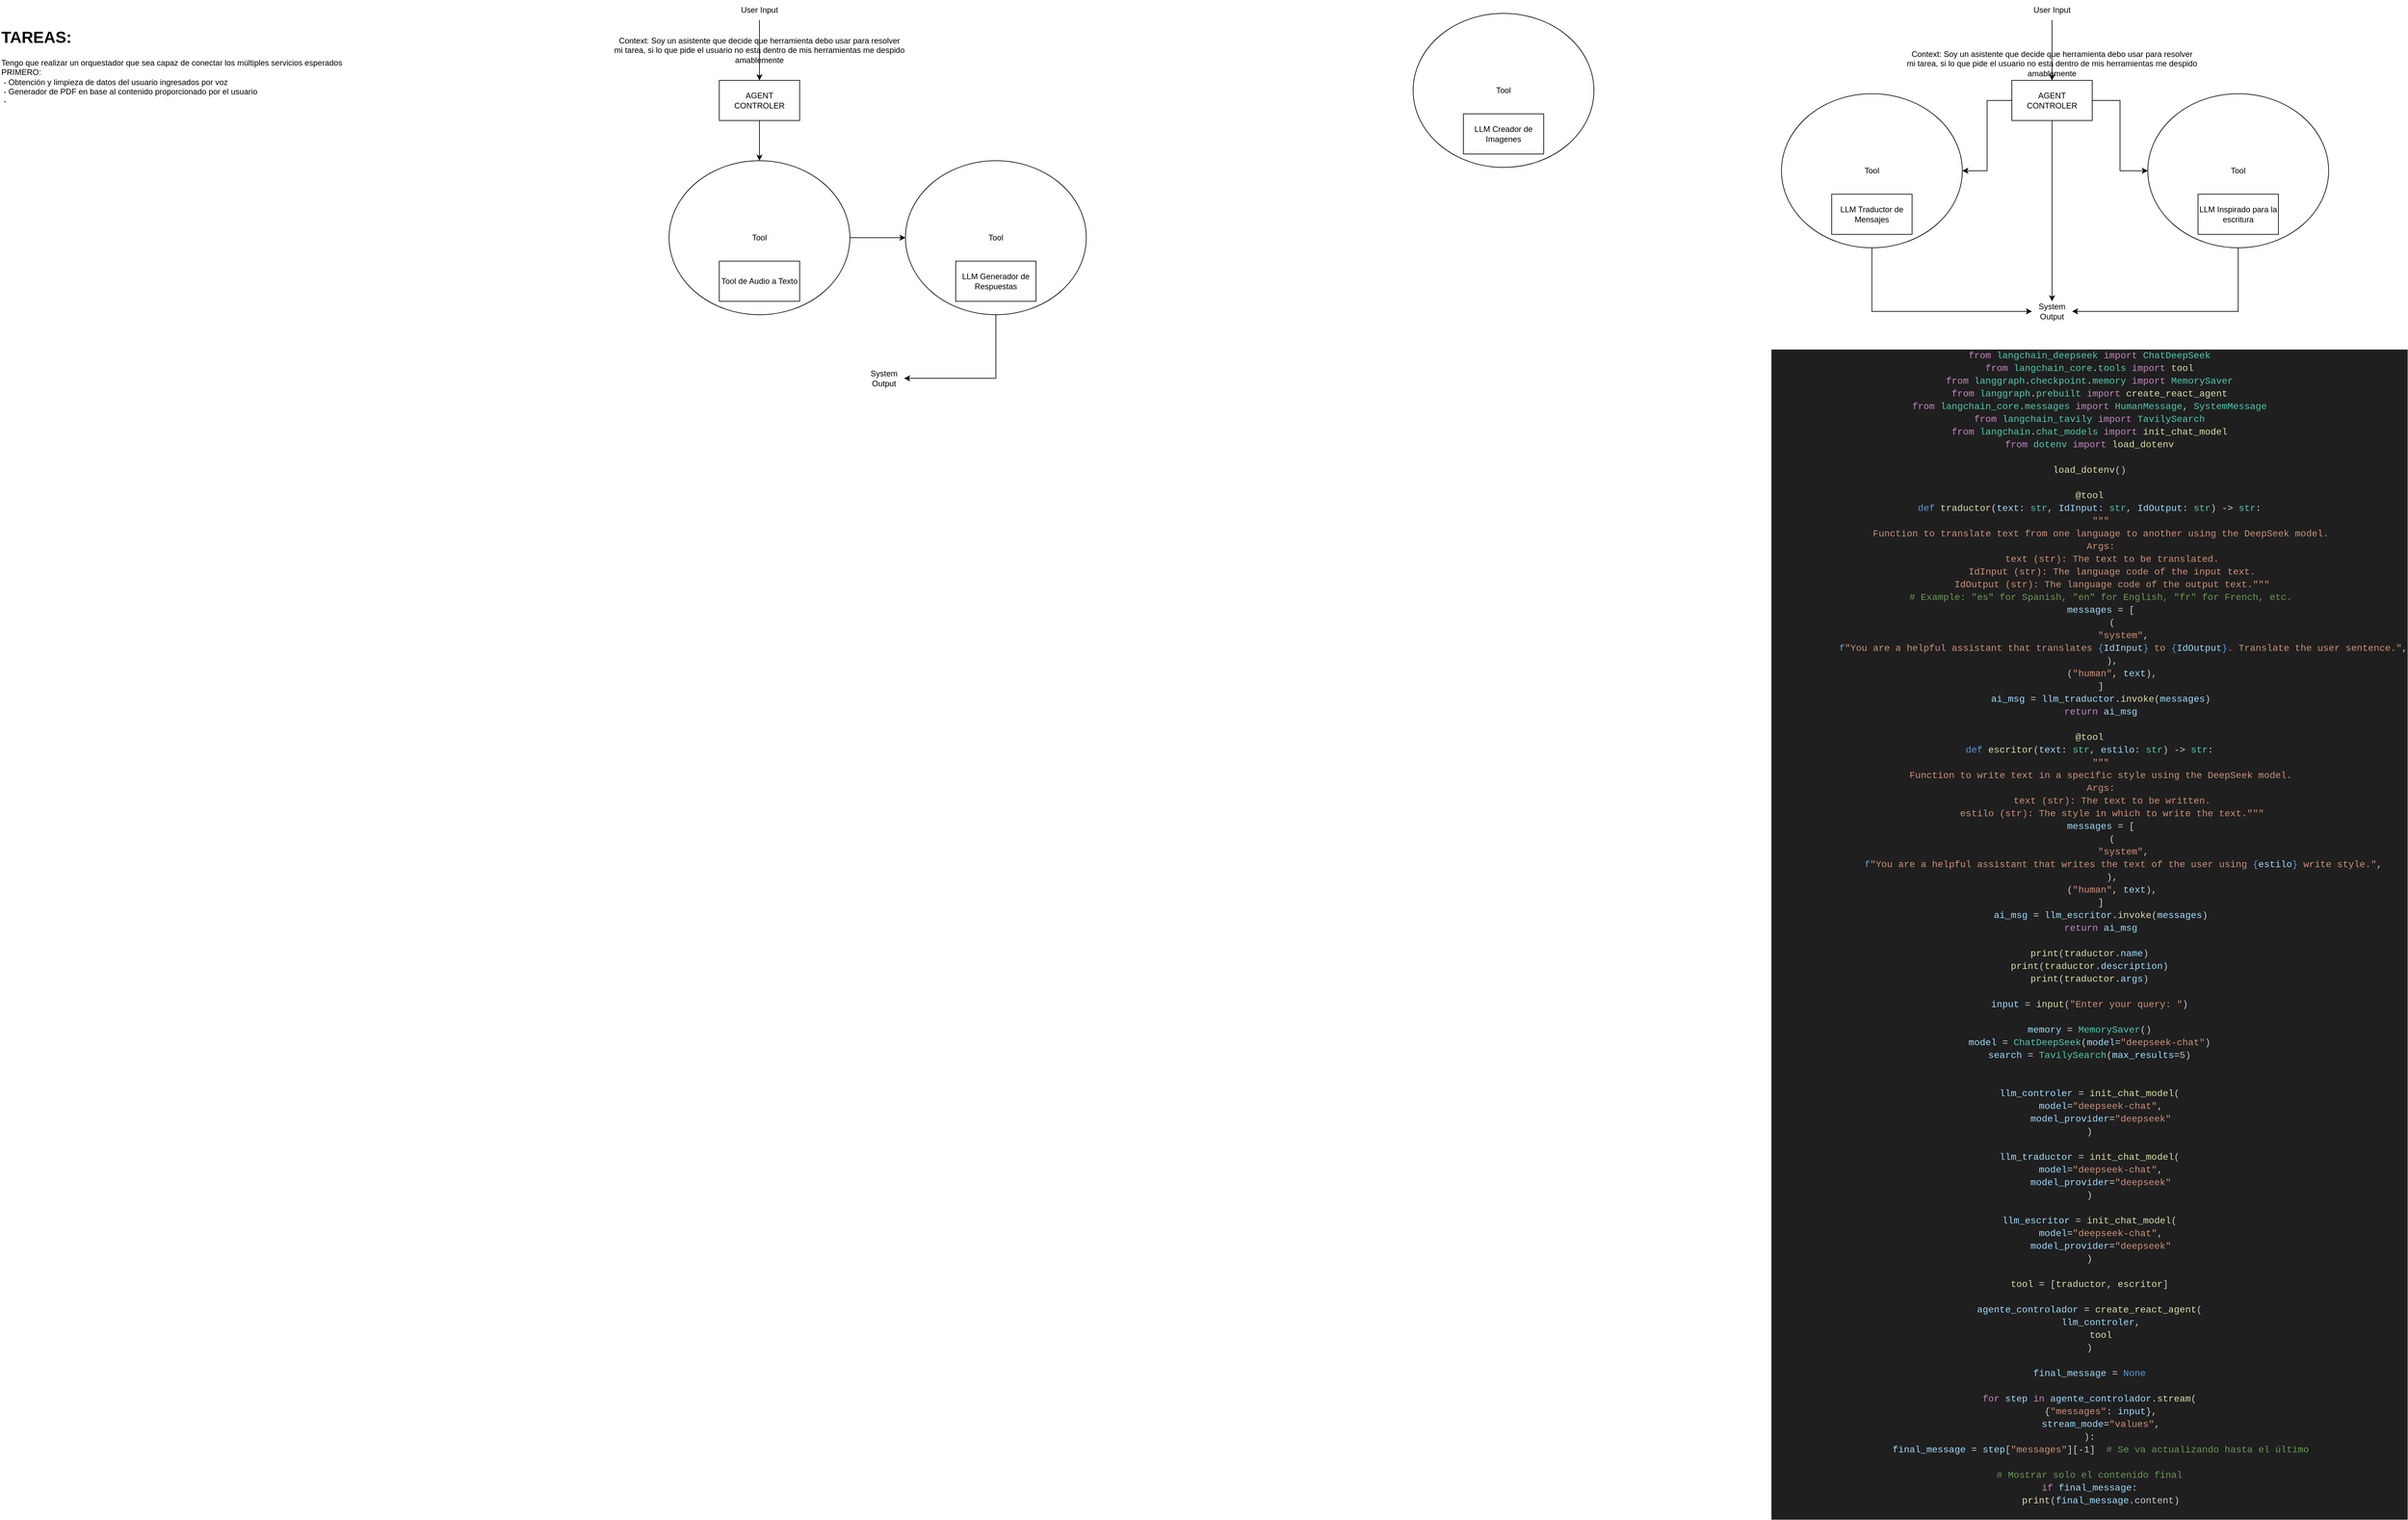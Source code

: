 <mxfile version="26.2.14">
  <diagram name="Página-1" id="Xl_RMS82KrNhimsaXNw5">
    <mxGraphModel grid="1" page="1" gridSize="10" guides="1" tooltips="1" connect="1" arrows="1" fold="1" pageScale="1" pageWidth="827" pageHeight="1169" math="0" shadow="0">
      <root>
        <mxCell id="0" />
        <mxCell id="1" parent="0" />
        <mxCell id="inplF4KOGDcPUROx0T9H-12" style="edgeStyle=orthogonalEdgeStyle;rounded=0;orthogonalLoop=1;jettySize=auto;html=1;" edge="1" parent="1" source="inplF4KOGDcPUROx0T9H-1" target="inplF4KOGDcPUROx0T9H-3">
          <mxGeometry relative="1" as="geometry" />
        </mxCell>
        <mxCell id="inplF4KOGDcPUROx0T9H-13" style="edgeStyle=orthogonalEdgeStyle;rounded=0;orthogonalLoop=1;jettySize=auto;html=1;entryX=0;entryY=0.5;entryDx=0;entryDy=0;" edge="1" parent="1" source="inplF4KOGDcPUROx0T9H-1" target="inplF4KOGDcPUROx0T9H-4">
          <mxGeometry relative="1" as="geometry" />
        </mxCell>
        <mxCell id="inplF4KOGDcPUROx0T9H-17" style="edgeStyle=orthogonalEdgeStyle;rounded=0;orthogonalLoop=1;jettySize=auto;html=1;entryX=0.5;entryY=0;entryDx=0;entryDy=0;" edge="1" parent="1" source="inplF4KOGDcPUROx0T9H-1" target="inplF4KOGDcPUROx0T9H-14">
          <mxGeometry relative="1" as="geometry" />
        </mxCell>
        <mxCell id="inplF4KOGDcPUROx0T9H-1" value="AGENT CONTROLER" style="rounded=0;whiteSpace=wrap;html=1;" vertex="1" parent="1">
          <mxGeometry x="354" y="160" width="120" height="60" as="geometry" />
        </mxCell>
        <mxCell id="inplF4KOGDcPUROx0T9H-15" style="edgeStyle=orthogonalEdgeStyle;rounded=0;orthogonalLoop=1;jettySize=auto;html=1;entryX=0;entryY=0.5;entryDx=0;entryDy=0;exitX=0.5;exitY=1;exitDx=0;exitDy=0;" edge="1" parent="1" source="inplF4KOGDcPUROx0T9H-3" target="inplF4KOGDcPUROx0T9H-14">
          <mxGeometry relative="1" as="geometry" />
        </mxCell>
        <mxCell id="inplF4KOGDcPUROx0T9H-3" value="Tool" style="ellipse;whiteSpace=wrap;html=1;" vertex="1" parent="1">
          <mxGeometry x="10" y="180" width="270" height="230" as="geometry" />
        </mxCell>
        <mxCell id="inplF4KOGDcPUROx0T9H-16" style="edgeStyle=orthogonalEdgeStyle;rounded=0;orthogonalLoop=1;jettySize=auto;html=1;entryX=1;entryY=0.5;entryDx=0;entryDy=0;exitX=0.5;exitY=1;exitDx=0;exitDy=0;" edge="1" parent="1" source="inplF4KOGDcPUROx0T9H-4" target="inplF4KOGDcPUROx0T9H-14">
          <mxGeometry relative="1" as="geometry" />
        </mxCell>
        <mxCell id="inplF4KOGDcPUROx0T9H-4" value="Tool" style="ellipse;whiteSpace=wrap;html=1;" vertex="1" parent="1">
          <mxGeometry x="557" y="180" width="270" height="230" as="geometry" />
        </mxCell>
        <mxCell id="inplF4KOGDcPUROx0T9H-5" value="LLM Traductor de Mensajes" style="rounded=0;whiteSpace=wrap;html=1;" vertex="1" parent="1">
          <mxGeometry x="85" y="330" width="120" height="60" as="geometry" />
        </mxCell>
        <mxCell id="inplF4KOGDcPUROx0T9H-9" value="LLM Inspirado para la escritura" style="rounded=0;whiteSpace=wrap;html=1;" vertex="1" parent="1">
          <mxGeometry x="632" y="330" width="120" height="60" as="geometry" />
        </mxCell>
        <mxCell id="inplF4KOGDcPUROx0T9H-11" style="edgeStyle=orthogonalEdgeStyle;rounded=0;orthogonalLoop=1;jettySize=auto;html=1;" edge="1" parent="1" source="inplF4KOGDcPUROx0T9H-10" target="inplF4KOGDcPUROx0T9H-1">
          <mxGeometry relative="1" as="geometry" />
        </mxCell>
        <mxCell id="inplF4KOGDcPUROx0T9H-10" value="User Input" style="text;html=1;align=center;verticalAlign=middle;whiteSpace=wrap;rounded=0;" vertex="1" parent="1">
          <mxGeometry x="384" y="40" width="60" height="30" as="geometry" />
        </mxCell>
        <mxCell id="inplF4KOGDcPUROx0T9H-14" value="System Output" style="text;html=1;align=center;verticalAlign=middle;whiteSpace=wrap;rounded=0;" vertex="1" parent="1">
          <mxGeometry x="384" y="490" width="60" height="30" as="geometry" />
        </mxCell>
        <mxCell id="inplF4KOGDcPUROx0T9H-18" value="Context: Soy un asistente que decide que herramienta debo usar para resolver mi tarea, si lo que pide el usuario no esta dentro de mis herramientas me despido amablemente" style="text;html=1;align=center;verticalAlign=middle;whiteSpace=wrap;rounded=0;" vertex="1" parent="1">
          <mxGeometry x="196" y="120" width="436" height="30" as="geometry" />
        </mxCell>
        <mxCell id="VUc-xPDgjk1OxAHQRzHZ-1" value="&lt;div style=&quot;color: rgb(204, 204, 204); background-color: rgb(31, 31, 31); font-family: Consolas, &amp;quot;Courier New&amp;quot;, monospace; font-size: 14px; line-height: 19px; white-space: pre;&quot;&gt;&lt;div&gt;&lt;span style=&quot;color: #c586c0;&quot;&gt;from&lt;/span&gt; &lt;span style=&quot;color: #4ec9b0;&quot;&gt;langchain_deepseek&lt;/span&gt; &lt;span style=&quot;color: #c586c0;&quot;&gt;import&lt;/span&gt; &lt;span style=&quot;color: #4ec9b0;&quot;&gt;ChatDeepSeek&lt;/span&gt;&lt;/div&gt;&lt;div&gt;&lt;span style=&quot;color: #c586c0;&quot;&gt;from&lt;/span&gt; &lt;span style=&quot;color: #4ec9b0;&quot;&gt;langchain_core&lt;/span&gt;.&lt;span style=&quot;color: #4ec9b0;&quot;&gt;tools&lt;/span&gt; &lt;span style=&quot;color: #c586c0;&quot;&gt;import&lt;/span&gt; &lt;span style=&quot;color: #dcdcaa;&quot;&gt;tool&lt;/span&gt;&lt;/div&gt;&lt;div&gt;&lt;span style=&quot;color: #c586c0;&quot;&gt;from&lt;/span&gt; &lt;span style=&quot;color: #4ec9b0;&quot;&gt;langgraph&lt;/span&gt;.&lt;span style=&quot;color: #4ec9b0;&quot;&gt;checkpoint&lt;/span&gt;.&lt;span style=&quot;color: #4ec9b0;&quot;&gt;memory&lt;/span&gt; &lt;span style=&quot;color: #c586c0;&quot;&gt;import&lt;/span&gt; &lt;span style=&quot;color: #4ec9b0;&quot;&gt;MemorySaver&lt;/span&gt;&lt;/div&gt;&lt;div&gt;&lt;span style=&quot;color: #c586c0;&quot;&gt;from&lt;/span&gt; &lt;span style=&quot;color: #4ec9b0;&quot;&gt;langgraph&lt;/span&gt;.&lt;span style=&quot;color: #4ec9b0;&quot;&gt;prebuilt&lt;/span&gt; &lt;span style=&quot;color: #c586c0;&quot;&gt;import&lt;/span&gt; &lt;span style=&quot;color: #dcdcaa;&quot;&gt;create_react_agent&lt;/span&gt;&lt;/div&gt;&lt;div&gt;&lt;span style=&quot;color: #c586c0;&quot;&gt;from&lt;/span&gt; &lt;span style=&quot;color: #4ec9b0;&quot;&gt;langchain_core&lt;/span&gt;.&lt;span style=&quot;color: #4ec9b0;&quot;&gt;messages&lt;/span&gt; &lt;span style=&quot;color: #c586c0;&quot;&gt;import&lt;/span&gt; &lt;span style=&quot;color: #4ec9b0;&quot;&gt;HumanMessage&lt;/span&gt;, &lt;span style=&quot;color: #4ec9b0;&quot;&gt;SystemMessage&lt;/span&gt;&lt;/div&gt;&lt;div&gt;&lt;span style=&quot;color: #c586c0;&quot;&gt;from&lt;/span&gt; &lt;span style=&quot;color: #4ec9b0;&quot;&gt;langchain_tavily&lt;/span&gt; &lt;span style=&quot;color: #c586c0;&quot;&gt;import&lt;/span&gt; &lt;span style=&quot;color: #4ec9b0;&quot;&gt;TavilySearch&lt;/span&gt;&lt;/div&gt;&lt;div&gt;&lt;span style=&quot;color: #c586c0;&quot;&gt;from&lt;/span&gt; &lt;span style=&quot;color: #4ec9b0;&quot;&gt;langchain&lt;/span&gt;.&lt;span style=&quot;color: #4ec9b0;&quot;&gt;chat_models&lt;/span&gt; &lt;span style=&quot;color: #c586c0;&quot;&gt;import&lt;/span&gt; &lt;span style=&quot;color: #dcdcaa;&quot;&gt;init_chat_model&lt;/span&gt;&lt;/div&gt;&lt;div&gt;&lt;span style=&quot;color: #c586c0;&quot;&gt;from&lt;/span&gt; &lt;span style=&quot;color: #4ec9b0;&quot;&gt;dotenv&lt;/span&gt; &lt;span style=&quot;color: #c586c0;&quot;&gt;import&lt;/span&gt; &lt;span style=&quot;color: #dcdcaa;&quot;&gt;load_dotenv&lt;/span&gt;&lt;/div&gt;&lt;br&gt;&lt;div&gt;&lt;span style=&quot;color: #dcdcaa;&quot;&gt;load_dotenv&lt;/span&gt;()&lt;/div&gt;&lt;br&gt;&lt;div&gt;&lt;span style=&quot;color: #dcdcaa;&quot;&gt;@&lt;/span&gt;&lt;span style=&quot;color: #dcdcaa;&quot;&gt;tool&lt;/span&gt;&lt;/div&gt;&lt;div&gt;&lt;span style=&quot;color: #569cd6;&quot;&gt;def&lt;/span&gt; &lt;span style=&quot;color: #dcdcaa;&quot;&gt;traductor&lt;/span&gt;(&lt;span style=&quot;color: #9cdcfe;&quot;&gt;text&lt;/span&gt;: &lt;span style=&quot;color: #4ec9b0;&quot;&gt;str&lt;/span&gt;, &lt;span style=&quot;color: #9cdcfe;&quot;&gt;IdInput&lt;/span&gt;: &lt;span style=&quot;color: #4ec9b0;&quot;&gt;str&lt;/span&gt;, &lt;span style=&quot;color: #9cdcfe;&quot;&gt;IdOutput&lt;/span&gt;: &lt;span style=&quot;color: #4ec9b0;&quot;&gt;str&lt;/span&gt;) -&amp;gt; &lt;span style=&quot;color: #4ec9b0;&quot;&gt;str&lt;/span&gt;:&lt;/div&gt;&lt;div&gt;&amp;nbsp; &amp;nbsp; &lt;span style=&quot;color: #ce9178;&quot;&gt;&quot;&quot;&quot;&lt;/span&gt;&lt;/div&gt;&lt;div&gt;&lt;span style=&quot;color: #ce9178;&quot;&gt;&amp;nbsp; &amp;nbsp; Function to translate text from one language to another using the DeepSeek model.&lt;/span&gt;&lt;/div&gt;&lt;div&gt;&lt;span style=&quot;color: #ce9178;&quot;&gt;&amp;nbsp; &amp;nbsp; Args:&lt;/span&gt;&lt;/div&gt;&lt;div&gt;&lt;span style=&quot;color: #ce9178;&quot;&gt;&amp;nbsp; &amp;nbsp; &amp;nbsp; &amp;nbsp; text (str): The text to be translated.&lt;/span&gt;&lt;/div&gt;&lt;div&gt;&lt;span style=&quot;color: #ce9178;&quot;&gt;&amp;nbsp; &amp;nbsp; &amp;nbsp; &amp;nbsp; IdInput (str): The language code of the input text.&lt;/span&gt;&lt;/div&gt;&lt;div&gt;&lt;span style=&quot;color: #ce9178;&quot;&gt;&amp;nbsp; &amp;nbsp; &amp;nbsp; &amp;nbsp; IdOutput (str): The language code of the output text.&quot;&quot;&quot;&lt;/span&gt;&lt;/div&gt;&lt;div&gt;&amp;nbsp; &amp;nbsp; &lt;span style=&quot;color: #6a9955;&quot;&gt;# Example: &quot;es&quot; for Spanish, &quot;en&quot; for English, &quot;fr&quot; for French, etc.&lt;/span&gt;&lt;/div&gt;&lt;div&gt;&amp;nbsp; &amp;nbsp; &lt;span style=&quot;color: #9cdcfe;&quot;&gt;messages&lt;/span&gt; &lt;span style=&quot;color: #d4d4d4;&quot;&gt;=&lt;/span&gt; [&lt;/div&gt;&lt;div&gt;&amp;nbsp; &amp;nbsp; &amp;nbsp; &amp;nbsp; (&lt;/div&gt;&lt;div&gt;&amp;nbsp; &amp;nbsp; &amp;nbsp; &amp;nbsp; &amp;nbsp; &amp;nbsp; &lt;span style=&quot;color: #ce9178;&quot;&gt;&quot;system&quot;&lt;/span&gt;,&lt;/div&gt;&lt;div&gt;&amp;nbsp; &amp;nbsp; &amp;nbsp; &amp;nbsp; &amp;nbsp; &amp;nbsp; &lt;span style=&quot;color: #569cd6;&quot;&gt;f&lt;/span&gt;&lt;span style=&quot;color: #ce9178;&quot;&gt;&quot;You are a helpful assistant that translates &lt;/span&gt;&lt;span style=&quot;color: #569cd6;&quot;&gt;{&lt;/span&gt;&lt;span style=&quot;color: #9cdcfe;&quot;&gt;IdInput&lt;/span&gt;&lt;span style=&quot;color: #569cd6;&quot;&gt;}&lt;/span&gt;&lt;span style=&quot;color: #ce9178;&quot;&gt; to &lt;/span&gt;&lt;span style=&quot;color: #569cd6;&quot;&gt;{&lt;/span&gt;&lt;span style=&quot;color: #9cdcfe;&quot;&gt;IdOutput&lt;/span&gt;&lt;span style=&quot;color: #569cd6;&quot;&gt;}&lt;/span&gt;&lt;span style=&quot;color: #ce9178;&quot;&gt;. Translate the user sentence.&quot;&lt;/span&gt;,&lt;/div&gt;&lt;div&gt;&amp;nbsp; &amp;nbsp; &amp;nbsp; &amp;nbsp; ),&lt;/div&gt;&lt;div&gt;&amp;nbsp; &amp;nbsp; &amp;nbsp; &amp;nbsp; (&lt;span style=&quot;color: #ce9178;&quot;&gt;&quot;human&quot;&lt;/span&gt;, &lt;span style=&quot;color: #9cdcfe;&quot;&gt;text&lt;/span&gt;),&lt;/div&gt;&lt;div&gt;&amp;nbsp; &amp;nbsp; ]&lt;/div&gt;&lt;div&gt;&amp;nbsp; &amp;nbsp; &lt;span style=&quot;color: #9cdcfe;&quot;&gt;ai_msg&lt;/span&gt; &lt;span style=&quot;color: #d4d4d4;&quot;&gt;=&lt;/span&gt; &lt;span style=&quot;color: #9cdcfe;&quot;&gt;llm_traductor&lt;/span&gt;.&lt;span style=&quot;color: #dcdcaa;&quot;&gt;invoke&lt;/span&gt;(&lt;span style=&quot;color: #9cdcfe;&quot;&gt;messages&lt;/span&gt;)&lt;/div&gt;&lt;div&gt;&amp;nbsp; &amp;nbsp; &lt;span style=&quot;color: #c586c0;&quot;&gt;return&lt;/span&gt; &lt;span style=&quot;color: #9cdcfe;&quot;&gt;ai_msg&lt;/span&gt;&lt;/div&gt;&lt;br&gt;&lt;div&gt;&lt;span style=&quot;color: #dcdcaa;&quot;&gt;@&lt;/span&gt;&lt;span style=&quot;color: #dcdcaa;&quot;&gt;tool&lt;/span&gt;&lt;/div&gt;&lt;div&gt;&lt;span style=&quot;color: #569cd6;&quot;&gt;def&lt;/span&gt; &lt;span style=&quot;color: #dcdcaa;&quot;&gt;escritor&lt;/span&gt;(&lt;span style=&quot;color: #9cdcfe;&quot;&gt;text&lt;/span&gt;: &lt;span style=&quot;color: #4ec9b0;&quot;&gt;str&lt;/span&gt;, &lt;span style=&quot;color: #9cdcfe;&quot;&gt;estilo&lt;/span&gt;: &lt;span style=&quot;color: #4ec9b0;&quot;&gt;str&lt;/span&gt;) -&amp;gt; &lt;span style=&quot;color: #4ec9b0;&quot;&gt;str&lt;/span&gt;:&lt;/div&gt;&lt;div&gt;&amp;nbsp; &amp;nbsp; &lt;span style=&quot;color: #ce9178;&quot;&gt;&quot;&quot;&quot;&lt;/span&gt;&lt;/div&gt;&lt;div&gt;&lt;span style=&quot;color: #ce9178;&quot;&gt;&amp;nbsp; &amp;nbsp; Function to write text in a specific style using the DeepSeek model.&lt;/span&gt;&lt;/div&gt;&lt;div&gt;&lt;span style=&quot;color: #ce9178;&quot;&gt;&amp;nbsp; &amp;nbsp; Args:&lt;/span&gt;&lt;/div&gt;&lt;div&gt;&lt;span style=&quot;color: #ce9178;&quot;&gt;&amp;nbsp; &amp;nbsp; &amp;nbsp; &amp;nbsp; text (str): The text to be written.&lt;/span&gt;&lt;/div&gt;&lt;div&gt;&lt;span style=&quot;color: #ce9178;&quot;&gt;&amp;nbsp; &amp;nbsp; &amp;nbsp; &amp;nbsp; estilo (str): The style in which to write the text.&quot;&quot;&quot;&lt;/span&gt;&lt;/div&gt;&lt;div&gt;&amp;nbsp; &amp;nbsp; &lt;span style=&quot;color: #9cdcfe;&quot;&gt;messages&lt;/span&gt; &lt;span style=&quot;color: #d4d4d4;&quot;&gt;=&lt;/span&gt; [&lt;/div&gt;&lt;div&gt;&amp;nbsp; &amp;nbsp; &amp;nbsp; &amp;nbsp; (&lt;/div&gt;&lt;div&gt;&amp;nbsp; &amp;nbsp; &amp;nbsp; &amp;nbsp; &amp;nbsp; &amp;nbsp; &lt;span style=&quot;color: #ce9178;&quot;&gt;&quot;system&quot;&lt;/span&gt;,&lt;/div&gt;&lt;div&gt;&amp;nbsp; &amp;nbsp; &amp;nbsp; &amp;nbsp; &amp;nbsp; &amp;nbsp; &lt;span style=&quot;color: #569cd6;&quot;&gt;f&lt;/span&gt;&lt;span style=&quot;color: #ce9178;&quot;&gt;&quot;You are a helpful assistant that writes the text of the user using &lt;/span&gt;&lt;span style=&quot;color: #569cd6;&quot;&gt;{&lt;/span&gt;&lt;span style=&quot;color: #9cdcfe;&quot;&gt;estilo&lt;/span&gt;&lt;span style=&quot;color: #569cd6;&quot;&gt;}&lt;/span&gt;&lt;span style=&quot;color: #ce9178;&quot;&gt; write style.&quot;&lt;/span&gt;,&lt;/div&gt;&lt;div&gt;&amp;nbsp; &amp;nbsp; &amp;nbsp; &amp;nbsp; ),&lt;/div&gt;&lt;div&gt;&amp;nbsp; &amp;nbsp; &amp;nbsp; &amp;nbsp; (&lt;span style=&quot;color: #ce9178;&quot;&gt;&quot;human&quot;&lt;/span&gt;, &lt;span style=&quot;color: #9cdcfe;&quot;&gt;text&lt;/span&gt;),&lt;/div&gt;&lt;div&gt;&amp;nbsp; &amp;nbsp; ]&lt;/div&gt;&lt;div&gt;&amp;nbsp; &amp;nbsp; &lt;span style=&quot;color: #9cdcfe;&quot;&gt;ai_msg&lt;/span&gt; &lt;span style=&quot;color: #d4d4d4;&quot;&gt;=&lt;/span&gt; &lt;span style=&quot;color: #9cdcfe;&quot;&gt;llm_escritor&lt;/span&gt;.&lt;span style=&quot;color: #dcdcaa;&quot;&gt;invoke&lt;/span&gt;(&lt;span style=&quot;color: #9cdcfe;&quot;&gt;messages&lt;/span&gt;)&lt;/div&gt;&lt;div&gt;&amp;nbsp; &amp;nbsp; &lt;span style=&quot;color: #c586c0;&quot;&gt;return&lt;/span&gt; &lt;span style=&quot;color: #9cdcfe;&quot;&gt;ai_msg&lt;/span&gt;&lt;/div&gt;&lt;br&gt;&lt;div&gt;&lt;span style=&quot;color: #dcdcaa;&quot;&gt;print&lt;/span&gt;(&lt;span style=&quot;color: #dcdcaa;&quot;&gt;traductor&lt;/span&gt;.&lt;span style=&quot;color: #9cdcfe;&quot;&gt;name&lt;/span&gt;)&lt;/div&gt;&lt;div&gt;&lt;span style=&quot;color: #dcdcaa;&quot;&gt;print&lt;/span&gt;(&lt;span style=&quot;color: #dcdcaa;&quot;&gt;traductor&lt;/span&gt;.&lt;span style=&quot;color: #9cdcfe;&quot;&gt;description&lt;/span&gt;)&lt;/div&gt;&lt;div&gt;&lt;span style=&quot;color: #dcdcaa;&quot;&gt;print&lt;/span&gt;(&lt;span style=&quot;color: #dcdcaa;&quot;&gt;traductor&lt;/span&gt;.&lt;span style=&quot;color: #9cdcfe;&quot;&gt;args&lt;/span&gt;)&lt;/div&gt;&lt;br&gt;&lt;div&gt;&lt;span style=&quot;color: #9cdcfe;&quot;&gt;input&lt;/span&gt; &lt;span style=&quot;color: #d4d4d4;&quot;&gt;=&lt;/span&gt; &lt;span style=&quot;color: #dcdcaa;&quot;&gt;input&lt;/span&gt;(&lt;span style=&quot;color: #ce9178;&quot;&gt;&quot;Enter your query: &quot;&lt;/span&gt;)&lt;/div&gt;&lt;br&gt;&lt;div&gt;&lt;span style=&quot;color: #9cdcfe;&quot;&gt;memory&lt;/span&gt; &lt;span style=&quot;color: #d4d4d4;&quot;&gt;=&lt;/span&gt; &lt;span style=&quot;color: #4ec9b0;&quot;&gt;MemorySaver&lt;/span&gt;()&lt;/div&gt;&lt;div&gt;&lt;span style=&quot;color: #9cdcfe;&quot;&gt;model&lt;/span&gt; &lt;span style=&quot;color: #d4d4d4;&quot;&gt;=&lt;/span&gt; &lt;span style=&quot;color: #4ec9b0;&quot;&gt;ChatDeepSeek&lt;/span&gt;(&lt;span style=&quot;color: #9cdcfe;&quot;&gt;model&lt;/span&gt;&lt;span style=&quot;color: #d4d4d4;&quot;&gt;=&lt;/span&gt;&lt;span style=&quot;color: #ce9178;&quot;&gt;&quot;deepseek-chat&quot;&lt;/span&gt;)&lt;/div&gt;&lt;div&gt;&lt;span style=&quot;color: #9cdcfe;&quot;&gt;search&lt;/span&gt; &lt;span style=&quot;color: #d4d4d4;&quot;&gt;=&lt;/span&gt; &lt;span style=&quot;color: #4ec9b0;&quot;&gt;TavilySearch&lt;/span&gt;(&lt;span style=&quot;color: #9cdcfe;&quot;&gt;max_results&lt;/span&gt;&lt;span style=&quot;color: #d4d4d4;&quot;&gt;=&lt;/span&gt;&lt;span style=&quot;color: #b5cea8;&quot;&gt;5&lt;/span&gt;)&lt;/div&gt;&lt;br&gt;&lt;br&gt;&lt;div&gt;&lt;span style=&quot;color: #9cdcfe;&quot;&gt;llm_controler&lt;/span&gt; &lt;span style=&quot;color: #d4d4d4;&quot;&gt;=&lt;/span&gt; &lt;span style=&quot;color: #dcdcaa;&quot;&gt;init_chat_model&lt;/span&gt;(&lt;/div&gt;&lt;div&gt;&amp;nbsp; &amp;nbsp; &lt;span style=&quot;color: #9cdcfe;&quot;&gt;model&lt;/span&gt;&lt;span style=&quot;color: #d4d4d4;&quot;&gt;=&lt;/span&gt;&lt;span style=&quot;color: #ce9178;&quot;&gt;&quot;deepseek-chat&quot;&lt;/span&gt;,&lt;/div&gt;&lt;div&gt;&amp;nbsp; &amp;nbsp; &lt;span style=&quot;color: #9cdcfe;&quot;&gt;model_provider&lt;/span&gt;&lt;span style=&quot;color: #d4d4d4;&quot;&gt;=&lt;/span&gt;&lt;span style=&quot;color: #ce9178;&quot;&gt;&quot;deepseek&quot;&lt;/span&gt;&lt;/div&gt;&lt;div&gt;)&lt;/div&gt;&lt;br&gt;&lt;div&gt;&lt;span style=&quot;color: #9cdcfe;&quot;&gt;llm_traductor&lt;/span&gt; &lt;span style=&quot;color: #d4d4d4;&quot;&gt;=&lt;/span&gt; &lt;span style=&quot;color: #dcdcaa;&quot;&gt;init_chat_model&lt;/span&gt;(&lt;/div&gt;&lt;div&gt;&amp;nbsp; &amp;nbsp; &lt;span style=&quot;color: #9cdcfe;&quot;&gt;model&lt;/span&gt;&lt;span style=&quot;color: #d4d4d4;&quot;&gt;=&lt;/span&gt;&lt;span style=&quot;color: #ce9178;&quot;&gt;&quot;deepseek-chat&quot;&lt;/span&gt;,&lt;/div&gt;&lt;div&gt;&amp;nbsp; &amp;nbsp; &lt;span style=&quot;color: #9cdcfe;&quot;&gt;model_provider&lt;/span&gt;&lt;span style=&quot;color: #d4d4d4;&quot;&gt;=&lt;/span&gt;&lt;span style=&quot;color: #ce9178;&quot;&gt;&quot;deepseek&quot;&lt;/span&gt;&lt;/div&gt;&lt;div&gt;)&lt;/div&gt;&lt;br&gt;&lt;div&gt;&lt;span style=&quot;color: #9cdcfe;&quot;&gt;llm_escritor&lt;/span&gt; &lt;span style=&quot;color: #d4d4d4;&quot;&gt;=&lt;/span&gt; &lt;span style=&quot;color: #dcdcaa;&quot;&gt;init_chat_model&lt;/span&gt;(&lt;/div&gt;&lt;div&gt;&amp;nbsp; &amp;nbsp; &lt;span style=&quot;color: #9cdcfe;&quot;&gt;model&lt;/span&gt;&lt;span style=&quot;color: #d4d4d4;&quot;&gt;=&lt;/span&gt;&lt;span style=&quot;color: #ce9178;&quot;&gt;&quot;deepseek-chat&quot;&lt;/span&gt;,&lt;/div&gt;&lt;div&gt;&amp;nbsp; &amp;nbsp; &lt;span style=&quot;color: #9cdcfe;&quot;&gt;model_provider&lt;/span&gt;&lt;span style=&quot;color: #d4d4d4;&quot;&gt;=&lt;/span&gt;&lt;span style=&quot;color: #ce9178;&quot;&gt;&quot;deepseek&quot;&lt;/span&gt;&lt;/div&gt;&lt;div&gt;)&lt;/div&gt;&lt;br&gt;&lt;div&gt;&lt;span style=&quot;color: #dcdcaa;&quot;&gt;tool&lt;/span&gt; &lt;span style=&quot;color: #d4d4d4;&quot;&gt;=&lt;/span&gt; [&lt;span style=&quot;color: #dcdcaa;&quot;&gt;traductor&lt;/span&gt;, &lt;span style=&quot;color: #dcdcaa;&quot;&gt;escritor&lt;/span&gt;]&lt;/div&gt;&lt;br&gt;&lt;div&gt;&lt;span style=&quot;color: #9cdcfe;&quot;&gt;agente_controlador&lt;/span&gt; &lt;span style=&quot;color: #d4d4d4;&quot;&gt;=&lt;/span&gt; &lt;span style=&quot;color: #dcdcaa;&quot;&gt;create_react_agent&lt;/span&gt;(&lt;/div&gt;&lt;div&gt;&amp;nbsp; &amp;nbsp; &lt;span style=&quot;color: #9cdcfe;&quot;&gt;llm_controler&lt;/span&gt;,&lt;/div&gt;&lt;div&gt;&amp;nbsp; &amp;nbsp; &lt;span style=&quot;color: #dcdcaa;&quot;&gt;tool&lt;/span&gt;&lt;/div&gt;&lt;div&gt;)&lt;/div&gt;&lt;br&gt;&lt;div&gt;&lt;span style=&quot;color: #9cdcfe;&quot;&gt;final_message&lt;/span&gt; &lt;span style=&quot;color: #d4d4d4;&quot;&gt;=&lt;/span&gt; &lt;span style=&quot;color: #569cd6;&quot;&gt;None&lt;/span&gt;&lt;/div&gt;&lt;br&gt;&lt;div&gt;&lt;span style=&quot;color: #c586c0;&quot;&gt;for&lt;/span&gt; &lt;span style=&quot;color: #9cdcfe;&quot;&gt;step&lt;/span&gt; &lt;span style=&quot;color: #c586c0;&quot;&gt;in&lt;/span&gt; &lt;span style=&quot;color: #9cdcfe;&quot;&gt;agente_controlador&lt;/span&gt;.&lt;span style=&quot;color: #dcdcaa;&quot;&gt;stream&lt;/span&gt;(&lt;/div&gt;&lt;div&gt;&amp;nbsp; &amp;nbsp; {&lt;span style=&quot;color: #ce9178;&quot;&gt;&quot;messages&quot;&lt;/span&gt;: &lt;span style=&quot;color: #9cdcfe;&quot;&gt;input&lt;/span&gt;},&lt;/div&gt;&lt;div&gt;&amp;nbsp; &amp;nbsp; &lt;span style=&quot;color: #9cdcfe;&quot;&gt;stream_mode&lt;/span&gt;&lt;span style=&quot;color: #d4d4d4;&quot;&gt;=&lt;/span&gt;&lt;span style=&quot;color: #ce9178;&quot;&gt;&quot;values&quot;&lt;/span&gt;,&lt;/div&gt;&lt;div&gt;):&lt;/div&gt;&lt;div&gt;&amp;nbsp; &amp;nbsp; &lt;span style=&quot;color: #9cdcfe;&quot;&gt;final_message&lt;/span&gt; &lt;span style=&quot;color: #d4d4d4;&quot;&gt;=&lt;/span&gt; &lt;span style=&quot;color: #9cdcfe;&quot;&gt;step&lt;/span&gt;[&lt;span style=&quot;color: #ce9178;&quot;&gt;&quot;messages&quot;&lt;/span&gt;][&lt;span style=&quot;color: #d4d4d4;&quot;&gt;-&lt;/span&gt;&lt;span style=&quot;color: #b5cea8;&quot;&gt;1&lt;/span&gt;] &amp;nbsp;&lt;span style=&quot;color: #6a9955;&quot;&gt;# Se va actualizando hasta el último&lt;/span&gt;&lt;/div&gt;&lt;br&gt;&lt;div&gt;&lt;span style=&quot;color: #6a9955;&quot;&gt;# Mostrar solo el contenido final&lt;/span&gt;&lt;/div&gt;&lt;div&gt;&lt;span style=&quot;color: #c586c0;&quot;&gt;if&lt;/span&gt; &lt;span style=&quot;color: #9cdcfe;&quot;&gt;final_message&lt;/span&gt;:&lt;/div&gt;&lt;div&gt;&amp;nbsp; &amp;nbsp; &lt;span style=&quot;color: #dcdcaa;&quot;&gt;print&lt;/span&gt;(&lt;span style=&quot;color: #9cdcfe;&quot;&gt;final_message&lt;/span&gt;.content)&lt;/div&gt;&lt;br&gt;&lt;/div&gt;" style="rounded=0;whiteSpace=wrap;html=1;" vertex="1" parent="1">
          <mxGeometry x="280" y="1210" width="380" height="450" as="geometry" />
        </mxCell>
        <mxCell id="VUc-xPDgjk1OxAHQRzHZ-22" style="edgeStyle=orthogonalEdgeStyle;rounded=0;orthogonalLoop=1;jettySize=auto;html=1;entryX=0.5;entryY=0;entryDx=0;entryDy=0;" edge="1" parent="1" source="VUc-xPDgjk1OxAHQRzHZ-5" target="VUc-xPDgjk1OxAHQRzHZ-16">
          <mxGeometry relative="1" as="geometry" />
        </mxCell>
        <mxCell id="VUc-xPDgjk1OxAHQRzHZ-5" value="AGENT CONTROLER" style="rounded=0;whiteSpace=wrap;html=1;" vertex="1" parent="1">
          <mxGeometry x="-1576" y="160" width="120" height="60" as="geometry" />
        </mxCell>
        <mxCell id="VUc-xPDgjk1OxAHQRzHZ-7" value="Tool" style="ellipse;whiteSpace=wrap;html=1;" vertex="1" parent="1">
          <mxGeometry x="-540" y="60" width="270" height="230" as="geometry" />
        </mxCell>
        <mxCell id="VUc-xPDgjk1OxAHQRzHZ-46" style="edgeStyle=orthogonalEdgeStyle;rounded=0;orthogonalLoop=1;jettySize=auto;html=1;entryX=1;entryY=0.5;entryDx=0;entryDy=0;exitX=0.5;exitY=1;exitDx=0;exitDy=0;" edge="1" parent="1" source="VUc-xPDgjk1OxAHQRzHZ-9" target="VUc-xPDgjk1OxAHQRzHZ-14">
          <mxGeometry relative="1" as="geometry" />
        </mxCell>
        <mxCell id="VUc-xPDgjk1OxAHQRzHZ-9" value="Tool" style="ellipse;whiteSpace=wrap;html=1;" vertex="1" parent="1">
          <mxGeometry x="-1298" y="280" width="270" height="230" as="geometry" />
        </mxCell>
        <mxCell id="VUc-xPDgjk1OxAHQRzHZ-10" value="LLM Creador de Imagenes" style="rounded=0;whiteSpace=wrap;html=1;" vertex="1" parent="1">
          <mxGeometry x="-465" y="210" width="120" height="60" as="geometry" />
        </mxCell>
        <mxCell id="VUc-xPDgjk1OxAHQRzHZ-11" value="LLM Generador de Respuestas" style="rounded=0;whiteSpace=wrap;html=1;" vertex="1" parent="1">
          <mxGeometry x="-1223" y="430" width="120" height="60" as="geometry" />
        </mxCell>
        <mxCell id="VUc-xPDgjk1OxAHQRzHZ-12" style="edgeStyle=orthogonalEdgeStyle;rounded=0;orthogonalLoop=1;jettySize=auto;html=1;" edge="1" parent="1" source="VUc-xPDgjk1OxAHQRzHZ-13" target="VUc-xPDgjk1OxAHQRzHZ-5">
          <mxGeometry relative="1" as="geometry" />
        </mxCell>
        <mxCell id="VUc-xPDgjk1OxAHQRzHZ-13" value="User Input" style="text;html=1;align=center;verticalAlign=middle;whiteSpace=wrap;rounded=0;" vertex="1" parent="1">
          <mxGeometry x="-1546" y="40" width="60" height="30" as="geometry" />
        </mxCell>
        <mxCell id="VUc-xPDgjk1OxAHQRzHZ-14" value="System Output" style="text;html=1;align=center;verticalAlign=middle;whiteSpace=wrap;rounded=0;" vertex="1" parent="1">
          <mxGeometry x="-1360" y="590" width="60" height="30" as="geometry" />
        </mxCell>
        <mxCell id="VUc-xPDgjk1OxAHQRzHZ-15" value="Context: Soy un asistente que decide que herramienta debo usar para resolver mi tarea, si lo que pide el usuario no esta dentro de mis herramientas me despido amablemente" style="text;html=1;align=center;verticalAlign=middle;whiteSpace=wrap;rounded=0;" vertex="1" parent="1">
          <mxGeometry x="-1734" y="100" width="436" height="30" as="geometry" />
        </mxCell>
        <mxCell id="VUc-xPDgjk1OxAHQRzHZ-45" style="edgeStyle=orthogonalEdgeStyle;rounded=0;orthogonalLoop=1;jettySize=auto;html=1;exitX=1;exitY=0.5;exitDx=0;exitDy=0;" edge="1" parent="1" source="VUc-xPDgjk1OxAHQRzHZ-16" target="VUc-xPDgjk1OxAHQRzHZ-9">
          <mxGeometry relative="1" as="geometry" />
        </mxCell>
        <mxCell id="VUc-xPDgjk1OxAHQRzHZ-16" value="Tool" style="ellipse;whiteSpace=wrap;html=1;" vertex="1" parent="1">
          <mxGeometry x="-1651" y="280" width="270" height="230" as="geometry" />
        </mxCell>
        <mxCell id="VUc-xPDgjk1OxAHQRzHZ-17" value="Tool de Audio a Texto" style="rounded=0;whiteSpace=wrap;html=1;" vertex="1" parent="1">
          <mxGeometry x="-1576" y="430" width="120" height="60" as="geometry" />
        </mxCell>
        <mxCell id="VUc-xPDgjk1OxAHQRzHZ-43" value="&lt;h1 style=&quot;margin-top: 0px;&quot;&gt;TAREAS:&lt;/h1&gt;&lt;div&gt;Tengo que realizar un orquestador que sea capaz de conectar los múltiples servicios esperados&lt;br&gt;PRIMERO:&lt;/div&gt;&lt;div&gt;&amp;nbsp;- Obtención y limpieza de datos del usuario ingresados por voz&lt;/div&gt;&lt;div&gt;&amp;nbsp;- Generador de PDF en base al contenido proporcionado por el usuario&lt;/div&gt;&lt;div&gt;&amp;nbsp;-&amp;nbsp;&lt;/div&gt;" style="text;html=1;whiteSpace=wrap;overflow=hidden;rounded=0;" vertex="1" parent="1">
          <mxGeometry x="-2650" y="75" width="610" height="120" as="geometry" />
        </mxCell>
      </root>
    </mxGraphModel>
  </diagram>
</mxfile>
